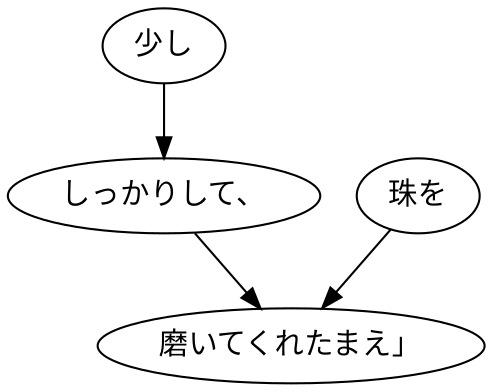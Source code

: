 digraph graph8412 {
	node0 [label="少し"];
	node1 [label="しっかりして、"];
	node2 [label="珠を"];
	node3 [label="磨いてくれたまえ」"];
	node0 -> node1;
	node1 -> node3;
	node2 -> node3;
}
